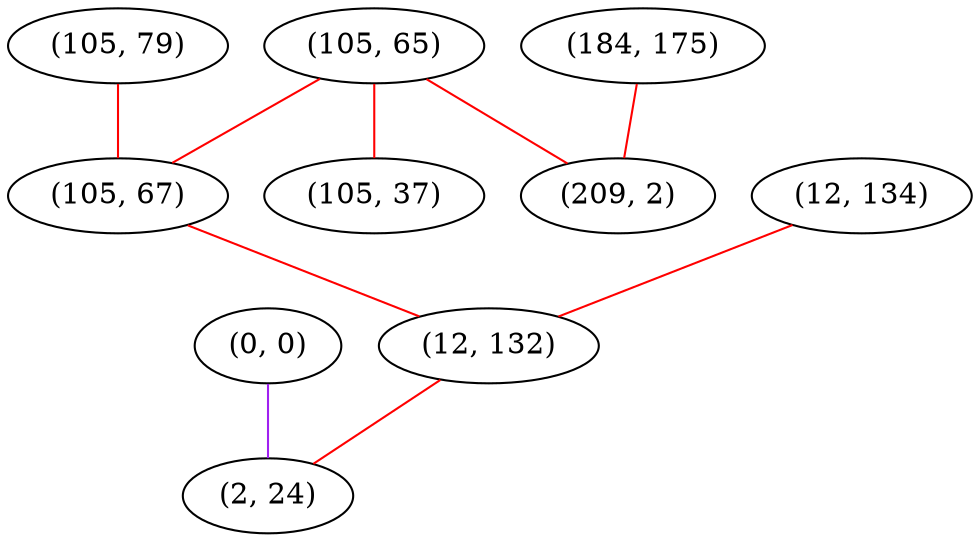 graph "" {
"(0, 0)";
"(105, 65)";
"(105, 79)";
"(105, 67)";
"(12, 134)";
"(184, 175)";
"(209, 2)";
"(12, 132)";
"(105, 37)";
"(2, 24)";
"(0, 0)" -- "(2, 24)"  [color=purple, key=0, weight=4];
"(105, 65)" -- "(209, 2)"  [color=red, key=0, weight=1];
"(105, 65)" -- "(105, 37)"  [color=red, key=0, weight=1];
"(105, 65)" -- "(105, 67)"  [color=red, key=0, weight=1];
"(105, 79)" -- "(105, 67)"  [color=red, key=0, weight=1];
"(105, 67)" -- "(12, 132)"  [color=red, key=0, weight=1];
"(12, 134)" -- "(12, 132)"  [color=red, key=0, weight=1];
"(184, 175)" -- "(209, 2)"  [color=red, key=0, weight=1];
"(12, 132)" -- "(2, 24)"  [color=red, key=0, weight=1];
}
